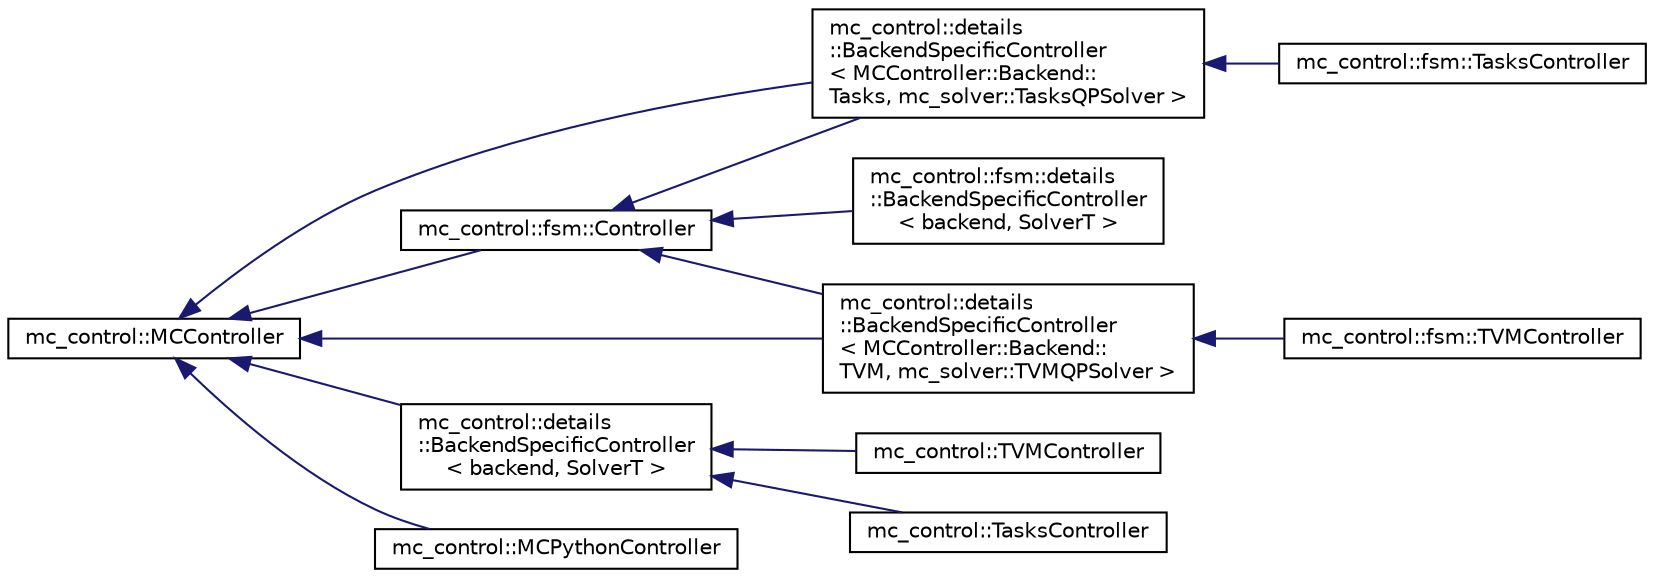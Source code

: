 digraph "Graphical Class Hierarchy"
{
 // INTERACTIVE_SVG=YES
 // LATEX_PDF_SIZE
  edge [fontname="Helvetica",fontsize="10",labelfontname="Helvetica",labelfontsize="10"];
  node [fontname="Helvetica",fontsize="10",shape=record];
  rankdir="LR";
  Node0 [label="mc_control::MCController",height=0.2,width=0.4,color="black", fillcolor="white", style="filled",URL="$structmc__control_1_1MCController.html",tooltip="MCController is the base class to implement all controllers. It assumes that at least two robots are ..."];
  Node0 -> Node1 [dir="back",color="midnightblue",fontsize="10",style="solid",fontname="Helvetica"];
  Node1 [label="mc_control::details\l::BackendSpecificController\l\< MCController::Backend::\lTasks, mc_solver::TasksQPSolver \>",height=0.2,width=0.4,color="black", fillcolor="white", style="filled",URL="$structmc__control_1_1details_1_1BackendSpecificController.html",tooltip=" "];
  Node1 -> Node2 [dir="back",color="midnightblue",fontsize="10",style="solid",fontname="Helvetica"];
  Node2 [label="mc_control::fsm::TasksController",height=0.2,width=0.4,color="black", fillcolor="white", style="filled",URL="$structmc__control_1_1fsm_1_1TasksController.html",tooltip=" "];
  Node0 -> Node3 [dir="back",color="midnightblue",fontsize="10",style="solid",fontname="Helvetica"];
  Node3 [label="mc_control::details\l::BackendSpecificController\l\< MCController::Backend::\lTVM, mc_solver::TVMQPSolver \>",height=0.2,width=0.4,color="black", fillcolor="white", style="filled",URL="$structmc__control_1_1details_1_1BackendSpecificController.html",tooltip=" "];
  Node3 -> Node4 [dir="back",color="midnightblue",fontsize="10",style="solid",fontname="Helvetica"];
  Node4 [label="mc_control::fsm::TVMController",height=0.2,width=0.4,color="black", fillcolor="white", style="filled",URL="$structmc__control_1_1fsm_1_1TVMController.html",tooltip=" "];
  Node0 -> Node5 [dir="back",color="midnightblue",fontsize="10",style="solid",fontname="Helvetica"];
  Node5 [label="mc_control::details\l::BackendSpecificController\l\< backend, SolverT \>",height=0.2,width=0.4,color="black", fillcolor="white", style="filled",URL="$structmc__control_1_1details_1_1BackendSpecificController.html",tooltip=" "];
  Node5 -> Node6 [dir="back",color="midnightblue",fontsize="10",style="solid",fontname="Helvetica"];
  Node6 [label="mc_control::TasksController",height=0.2,width=0.4,color="black", fillcolor="white", style="filled",URL="$structmc__control_1_1TasksController.html",tooltip=" "];
  Node5 -> Node7 [dir="back",color="midnightblue",fontsize="10",style="solid",fontname="Helvetica"];
  Node7 [label="mc_control::TVMController",height=0.2,width=0.4,color="black", fillcolor="white", style="filled",URL="$structmc__control_1_1TVMController.html",tooltip=" "];
  Node0 -> Node8 [dir="back",color="midnightblue",fontsize="10",style="solid",fontname="Helvetica"];
  Node8 [label="mc_control::fsm::Controller",height=0.2,width=0.4,color="black", fillcolor="white", style="filled",URL="$structmc__control_1_1fsm_1_1Controller.html",tooltip=" "];
  Node8 -> Node1 [dir="back",color="midnightblue",fontsize="10",style="solid",fontname="Helvetica"];
  Node8 -> Node3 [dir="back",color="midnightblue",fontsize="10",style="solid",fontname="Helvetica"];
  Node8 -> Node9 [dir="back",color="midnightblue",fontsize="10",style="solid",fontname="Helvetica"];
  Node9 [label="mc_control::fsm::details\l::BackendSpecificController\l\< backend, SolverT \>",height=0.2,width=0.4,color="black", fillcolor="white", style="filled",URL="$structmc__control_1_1fsm_1_1details_1_1BackendSpecificController.html",tooltip=" "];
  Node0 -> Node10 [dir="back",color="midnightblue",fontsize="10",style="solid",fontname="Helvetica"];
  Node10 [label="mc_control::MCPythonController",height=0.2,width=0.4,color="black", fillcolor="white", style="filled",URL="$structmc__control_1_1MCPythonController.html",tooltip=" "];
}
